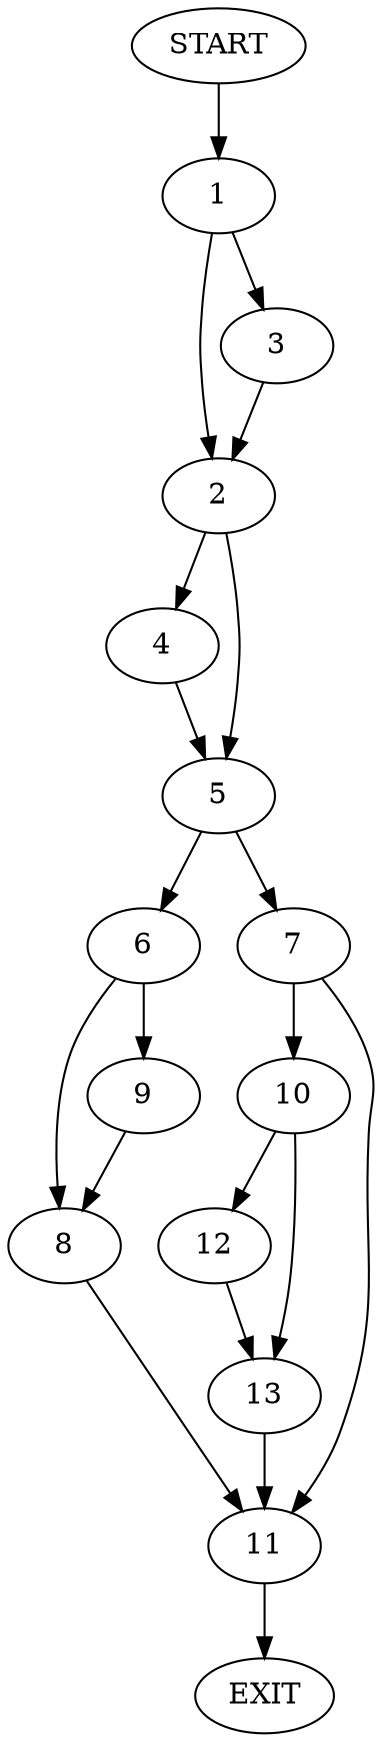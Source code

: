 digraph {
0 [label="START"]
14 [label="EXIT"]
0 -> 1
1 -> 2
1 -> 3
3 -> 2
2 -> 4
2 -> 5
4 -> 5
5 -> 6
5 -> 7
6 -> 8
6 -> 9
7 -> 10
7 -> 11
9 -> 8
8 -> 11
11 -> 14
10 -> 12
10 -> 13
13 -> 11
12 -> 13
}
